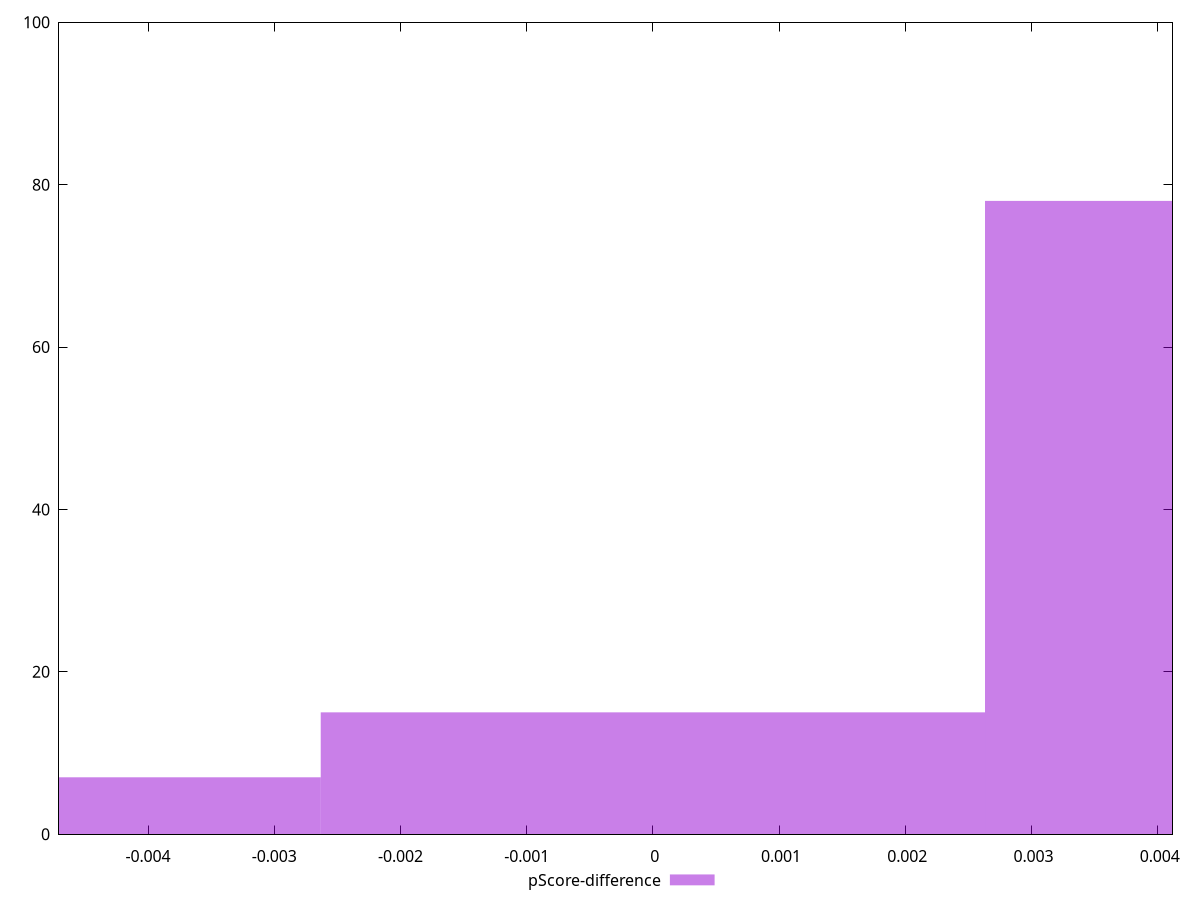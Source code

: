 reset

$pScoreDifference <<EOF
0 15
0.005263950758431314 78
-0.005263950758431314 7
EOF

set key outside below
set boxwidth 0.005263950758431314
set xrange [-0.004705882352941171:0.004117647058823504]
set yrange [0:100]
set trange [0:100]
set style fill transparent solid 0.5 noborder
set terminal svg size 640, 490 enhanced background rgb 'white'
set output "report_00018_2021-02-10T15-25-16.877Z/unused-javascript/samples/pages+cached+noadtech+nomedia/pScore-difference/histogram.svg"

plot $pScoreDifference title "pScore-difference" with boxes

reset
